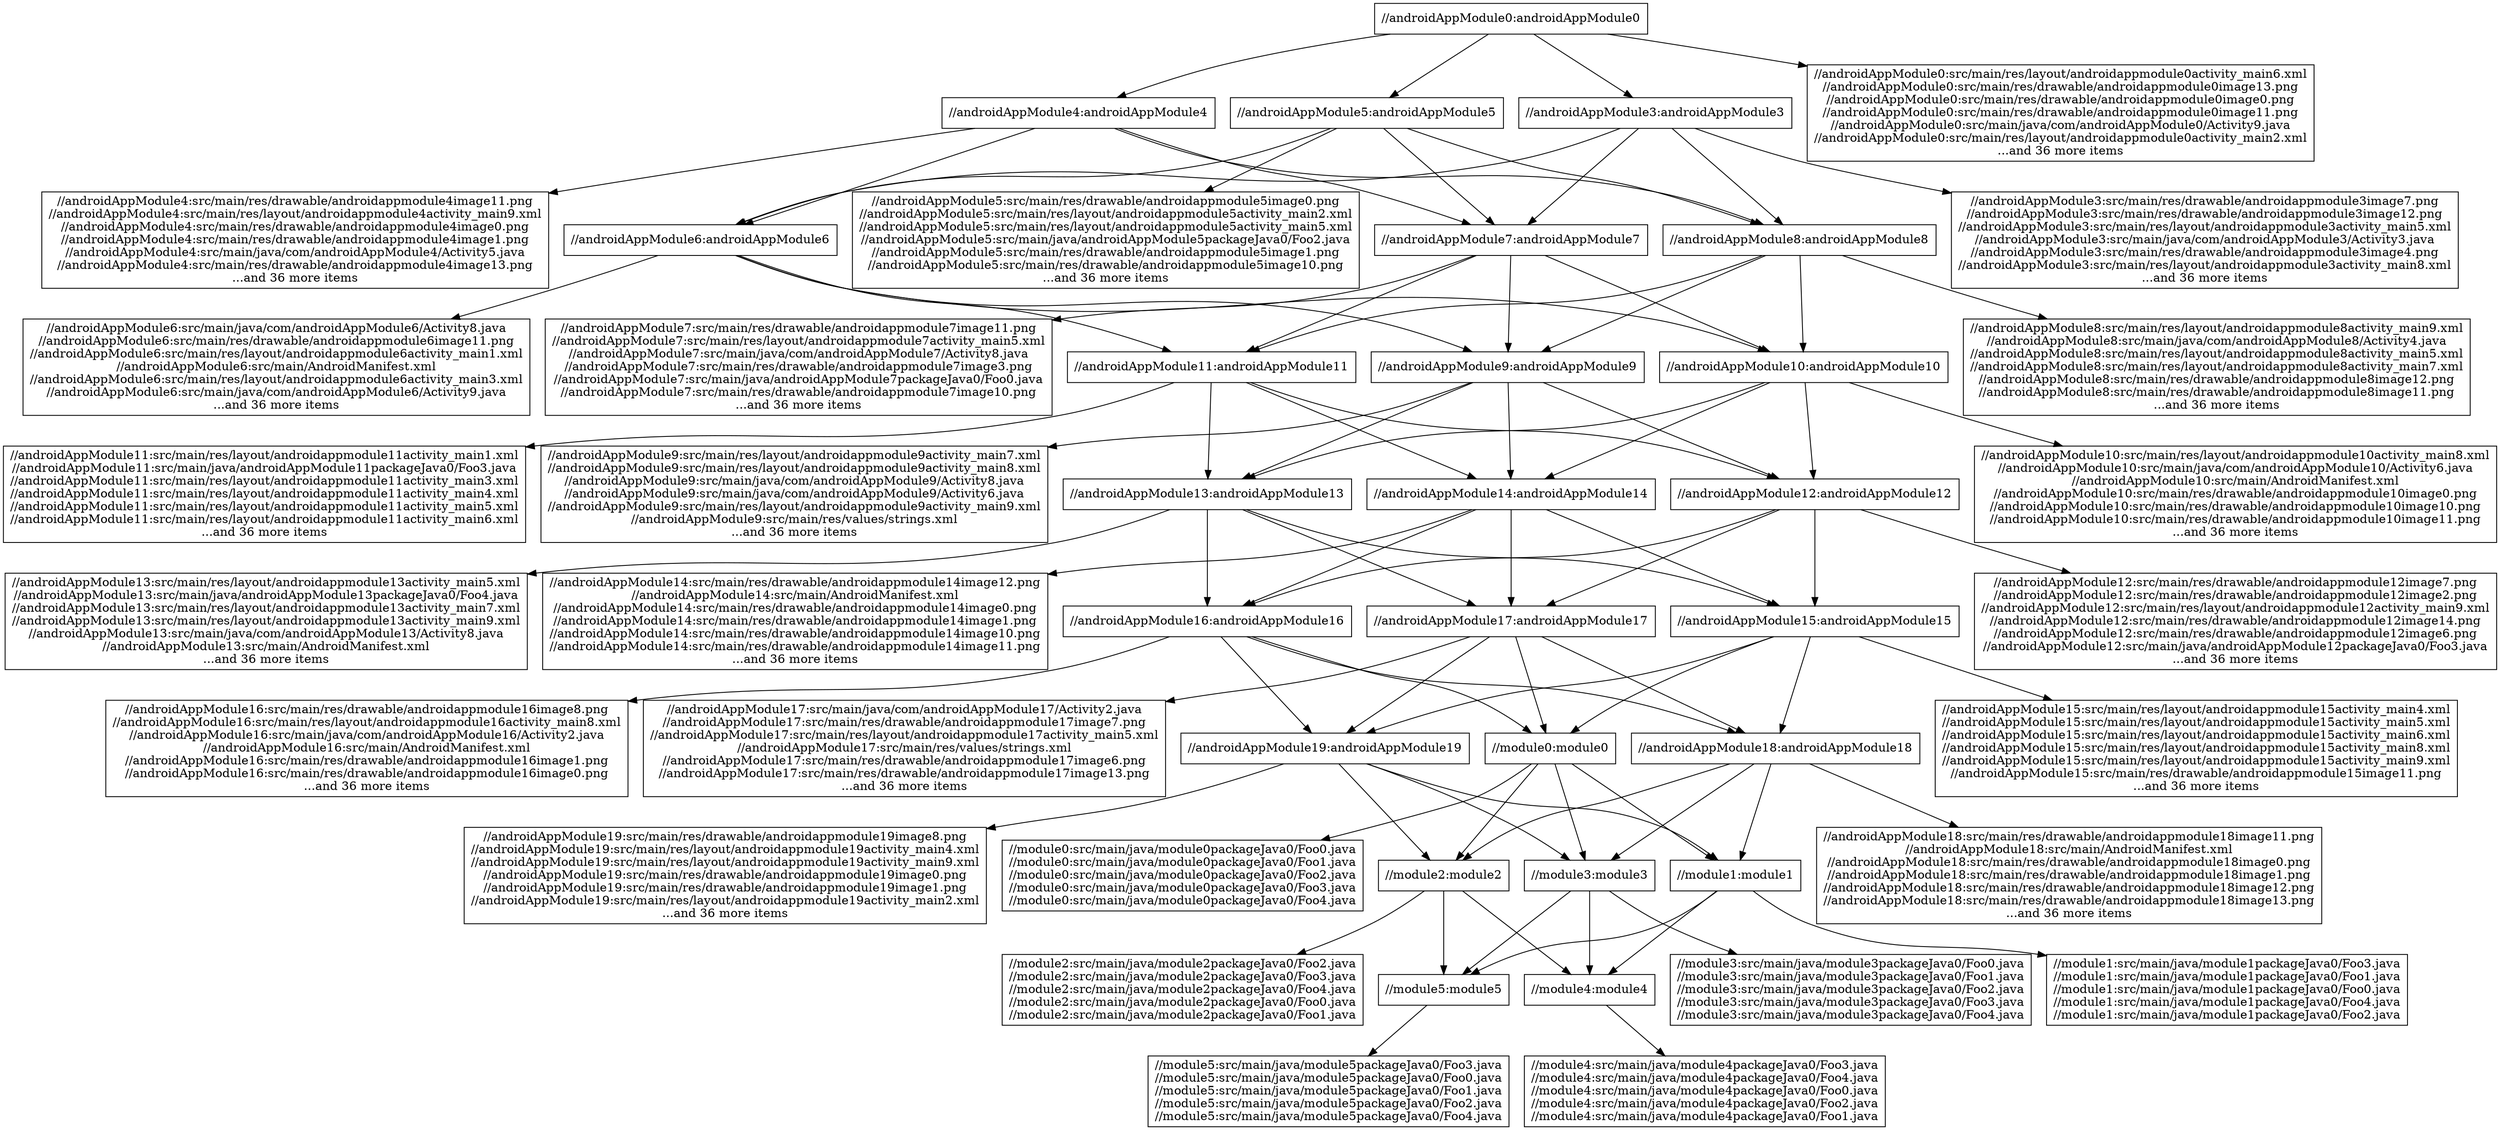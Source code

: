 digraph mygraph {
  node [shape=box];
"//androidAppModule0:androidAppModule0"
"//androidAppModule0:androidAppModule0" -> "//androidAppModule3:androidAppModule3"
"//androidAppModule0:androidAppModule0" -> "//androidAppModule4:androidAppModule4"
"//androidAppModule0:androidAppModule0" -> "//androidAppModule0:src/main/res/layout/androidappmodule0activity_main6.xml\n//androidAppModule0:src/main/res/drawable/androidappmodule0image13.png\n//androidAppModule0:src/main/res/drawable/androidappmodule0image0.png\n//androidAppModule0:src/main/res/drawable/androidappmodule0image11.png\n//androidAppModule0:src/main/java/com/androidAppModule0/Activity9.java\n//androidAppModule0:src/main/res/layout/androidappmodule0activity_main2.xml\n...and 36 more items"
"//androidAppModule0:androidAppModule0" -> "//androidAppModule5:androidAppModule5"
"//androidAppModule3:androidAppModule3"
"//androidAppModule3:androidAppModule3" -> "//androidAppModule6:androidAppModule6"
"//androidAppModule3:androidAppModule3" -> "//androidAppModule7:androidAppModule7"
"//androidAppModule3:androidAppModule3" -> "//androidAppModule3:src/main/res/drawable/androidappmodule3image7.png\n//androidAppModule3:src/main/res/drawable/androidappmodule3image12.png\n//androidAppModule3:src/main/res/layout/androidappmodule3activity_main5.xml\n//androidAppModule3:src/main/java/com/androidAppModule3/Activity3.java\n//androidAppModule3:src/main/res/drawable/androidappmodule3image4.png\n//androidAppModule3:src/main/res/layout/androidappmodule3activity_main8.xml\n...and 36 more items"
"//androidAppModule3:androidAppModule3" -> "//androidAppModule8:androidAppModule8"
"//androidAppModule3:src/main/res/drawable/androidappmodule3image7.png\n//androidAppModule3:src/main/res/drawable/androidappmodule3image12.png\n//androidAppModule3:src/main/res/layout/androidappmodule3activity_main5.xml\n//androidAppModule3:src/main/java/com/androidAppModule3/Activity3.java\n//androidAppModule3:src/main/res/drawable/androidappmodule3image4.png\n//androidAppModule3:src/main/res/layout/androidappmodule3activity_main8.xml\n...and 36 more items"
"//androidAppModule4:androidAppModule4"
"//androidAppModule4:androidAppModule4" -> "//androidAppModule6:androidAppModule6"
"//androidAppModule4:androidAppModule4" -> "//androidAppModule7:androidAppModule7"
"//androidAppModule4:androidAppModule4" -> "//androidAppModule4:src/main/res/drawable/androidappmodule4image11.png\n//androidAppModule4:src/main/res/layout/androidappmodule4activity_main9.xml\n//androidAppModule4:src/main/res/drawable/androidappmodule4image0.png\n//androidAppModule4:src/main/res/drawable/androidappmodule4image1.png\n//androidAppModule4:src/main/java/com/androidAppModule4/Activity5.java\n//androidAppModule4:src/main/res/drawable/androidappmodule4image13.png\n...and 36 more items"
"//androidAppModule4:androidAppModule4" -> "//androidAppModule8:androidAppModule8"
"//androidAppModule4:src/main/res/drawable/androidappmodule4image11.png\n//androidAppModule4:src/main/res/layout/androidappmodule4activity_main9.xml\n//androidAppModule4:src/main/res/drawable/androidappmodule4image0.png\n//androidAppModule4:src/main/res/drawable/androidappmodule4image1.png\n//androidAppModule4:src/main/java/com/androidAppModule4/Activity5.java\n//androidAppModule4:src/main/res/drawable/androidappmodule4image13.png\n...and 36 more items"
"//androidAppModule5:androidAppModule5"
"//androidAppModule5:androidAppModule5" -> "//androidAppModule6:androidAppModule6"
"//androidAppModule5:androidAppModule5" -> "//androidAppModule7:androidAppModule7"
"//androidAppModule5:androidAppModule5" -> "//androidAppModule5:src/main/res/drawable/androidappmodule5image0.png\n//androidAppModule5:src/main/res/layout/androidappmodule5activity_main2.xml\n//androidAppModule5:src/main/res/layout/androidappmodule5activity_main5.xml\n//androidAppModule5:src/main/java/androidAppModule5packageJava0/Foo2.java\n//androidAppModule5:src/main/res/drawable/androidappmodule5image1.png\n//androidAppModule5:src/main/res/drawable/androidappmodule5image10.png\n...and 36 more items"
"//androidAppModule5:androidAppModule5" -> "//androidAppModule8:androidAppModule8"
"//androidAppModule8:androidAppModule8"
"//androidAppModule8:androidAppModule8" -> "//androidAppModule10:androidAppModule10"
"//androidAppModule8:androidAppModule8" -> "//androidAppModule11:androidAppModule11"
"//androidAppModule8:androidAppModule8" -> "//androidAppModule8:src/main/res/layout/androidappmodule8activity_main9.xml\n//androidAppModule8:src/main/java/com/androidAppModule8/Activity4.java\n//androidAppModule8:src/main/res/layout/androidappmodule8activity_main5.xml\n//androidAppModule8:src/main/res/layout/androidappmodule8activity_main7.xml\n//androidAppModule8:src/main/res/drawable/androidappmodule8image12.png\n//androidAppModule8:src/main/res/drawable/androidappmodule8image11.png\n...and 36 more items"
"//androidAppModule8:androidAppModule8" -> "//androidAppModule9:androidAppModule9"
"//androidAppModule8:src/main/res/layout/androidappmodule8activity_main9.xml\n//androidAppModule8:src/main/java/com/androidAppModule8/Activity4.java\n//androidAppModule8:src/main/res/layout/androidappmodule8activity_main5.xml\n//androidAppModule8:src/main/res/layout/androidappmodule8activity_main7.xml\n//androidAppModule8:src/main/res/drawable/androidappmodule8image12.png\n//androidAppModule8:src/main/res/drawable/androidappmodule8image11.png\n...and 36 more items"
"//androidAppModule5:src/main/res/drawable/androidappmodule5image0.png\n//androidAppModule5:src/main/res/layout/androidappmodule5activity_main2.xml\n//androidAppModule5:src/main/res/layout/androidappmodule5activity_main5.xml\n//androidAppModule5:src/main/java/androidAppModule5packageJava0/Foo2.java\n//androidAppModule5:src/main/res/drawable/androidappmodule5image1.png\n//androidAppModule5:src/main/res/drawable/androidappmodule5image10.png\n...and 36 more items"
"//androidAppModule7:androidAppModule7"
"//androidAppModule7:androidAppModule7" -> "//androidAppModule10:androidAppModule10"
"//androidAppModule7:androidAppModule7" -> "//androidAppModule11:androidAppModule11"
"//androidAppModule7:androidAppModule7" -> "//androidAppModule7:src/main/res/drawable/androidappmodule7image11.png\n//androidAppModule7:src/main/res/layout/androidappmodule7activity_main5.xml\n//androidAppModule7:src/main/java/com/androidAppModule7/Activity8.java\n//androidAppModule7:src/main/res/drawable/androidappmodule7image3.png\n//androidAppModule7:src/main/java/androidAppModule7packageJava0/Foo0.java\n//androidAppModule7:src/main/res/drawable/androidappmodule7image10.png\n...and 36 more items"
"//androidAppModule7:androidAppModule7" -> "//androidAppModule9:androidAppModule9"
"//androidAppModule7:src/main/res/drawable/androidappmodule7image11.png\n//androidAppModule7:src/main/res/layout/androidappmodule7activity_main5.xml\n//androidAppModule7:src/main/java/com/androidAppModule7/Activity8.java\n//androidAppModule7:src/main/res/drawable/androidappmodule7image3.png\n//androidAppModule7:src/main/java/androidAppModule7packageJava0/Foo0.java\n//androidAppModule7:src/main/res/drawable/androidappmodule7image10.png\n...and 36 more items"
"//androidAppModule6:androidAppModule6"
"//androidAppModule6:androidAppModule6" -> "//androidAppModule10:androidAppModule10"
"//androidAppModule6:androidAppModule6" -> "//androidAppModule11:androidAppModule11"
"//androidAppModule6:androidAppModule6" -> "//androidAppModule6:src/main/java/com/androidAppModule6/Activity8.java\n//androidAppModule6:src/main/res/drawable/androidappmodule6image11.png\n//androidAppModule6:src/main/res/layout/androidappmodule6activity_main1.xml\n//androidAppModule6:src/main/AndroidManifest.xml\n//androidAppModule6:src/main/res/layout/androidappmodule6activity_main3.xml\n//androidAppModule6:src/main/java/com/androidAppModule6/Activity9.java\n...and 36 more items"
"//androidAppModule6:androidAppModule6" -> "//androidAppModule9:androidAppModule9"
"//androidAppModule9:androidAppModule9"
"//androidAppModule9:androidAppModule9" -> "//androidAppModule12:androidAppModule12"
"//androidAppModule9:androidAppModule9" -> "//androidAppModule9:src/main/res/layout/androidappmodule9activity_main7.xml\n//androidAppModule9:src/main/res/layout/androidappmodule9activity_main8.xml\n//androidAppModule9:src/main/java/com/androidAppModule9/Activity8.java\n//androidAppModule9:src/main/java/com/androidAppModule9/Activity6.java\n//androidAppModule9:src/main/res/layout/androidappmodule9activity_main9.xml\n//androidAppModule9:src/main/res/values/strings.xml\n...and 36 more items"
"//androidAppModule9:androidAppModule9" -> "//androidAppModule13:androidAppModule13"
"//androidAppModule9:androidAppModule9" -> "//androidAppModule14:androidAppModule14"
"//androidAppModule9:src/main/res/layout/androidappmodule9activity_main7.xml\n//androidAppModule9:src/main/res/layout/androidappmodule9activity_main8.xml\n//androidAppModule9:src/main/java/com/androidAppModule9/Activity8.java\n//androidAppModule9:src/main/java/com/androidAppModule9/Activity6.java\n//androidAppModule9:src/main/res/layout/androidappmodule9activity_main9.xml\n//androidAppModule9:src/main/res/values/strings.xml\n...and 36 more items"
"//androidAppModule6:src/main/java/com/androidAppModule6/Activity8.java\n//androidAppModule6:src/main/res/drawable/androidappmodule6image11.png\n//androidAppModule6:src/main/res/layout/androidappmodule6activity_main1.xml\n//androidAppModule6:src/main/AndroidManifest.xml\n//androidAppModule6:src/main/res/layout/androidappmodule6activity_main3.xml\n//androidAppModule6:src/main/java/com/androidAppModule6/Activity9.java\n...and 36 more items"
"//androidAppModule11:androidAppModule11"
"//androidAppModule11:androidAppModule11" -> "//androidAppModule12:androidAppModule12"
"//androidAppModule11:androidAppModule11" -> "//androidAppModule13:androidAppModule13"
"//androidAppModule11:androidAppModule11" -> "//androidAppModule11:src/main/res/layout/androidappmodule11activity_main1.xml\n//androidAppModule11:src/main/java/androidAppModule11packageJava0/Foo3.java\n//androidAppModule11:src/main/res/layout/androidappmodule11activity_main3.xml\n//androidAppModule11:src/main/res/layout/androidappmodule11activity_main4.xml\n//androidAppModule11:src/main/res/layout/androidappmodule11activity_main5.xml\n//androidAppModule11:src/main/res/layout/androidappmodule11activity_main6.xml\n...and 36 more items"
"//androidAppModule11:androidAppModule11" -> "//androidAppModule14:androidAppModule14"
"//androidAppModule11:src/main/res/layout/androidappmodule11activity_main1.xml\n//androidAppModule11:src/main/java/androidAppModule11packageJava0/Foo3.java\n//androidAppModule11:src/main/res/layout/androidappmodule11activity_main3.xml\n//androidAppModule11:src/main/res/layout/androidappmodule11activity_main4.xml\n//androidAppModule11:src/main/res/layout/androidappmodule11activity_main5.xml\n//androidAppModule11:src/main/res/layout/androidappmodule11activity_main6.xml\n...and 36 more items"
"//androidAppModule10:androidAppModule10"
"//androidAppModule10:androidAppModule10" -> "//androidAppModule12:androidAppModule12"
"//androidAppModule10:androidAppModule10" -> "//androidAppModule13:androidAppModule13"
"//androidAppModule10:androidAppModule10" -> "//androidAppModule10:src/main/res/layout/androidappmodule10activity_main8.xml\n//androidAppModule10:src/main/java/com/androidAppModule10/Activity6.java\n//androidAppModule10:src/main/AndroidManifest.xml\n//androidAppModule10:src/main/res/drawable/androidappmodule10image0.png\n//androidAppModule10:src/main/res/drawable/androidappmodule10image10.png\n//androidAppModule10:src/main/res/drawable/androidappmodule10image11.png\n...and 36 more items"
"//androidAppModule10:androidAppModule10" -> "//androidAppModule14:androidAppModule14"
"//androidAppModule14:androidAppModule14"
"//androidAppModule14:androidAppModule14" -> "//androidAppModule15:androidAppModule15"
"//androidAppModule14:androidAppModule14" -> "//androidAppModule16:androidAppModule16"
"//androidAppModule14:androidAppModule14" -> "//androidAppModule14:src/main/res/drawable/androidappmodule14image12.png\n//androidAppModule14:src/main/AndroidManifest.xml\n//androidAppModule14:src/main/res/drawable/androidappmodule14image0.png\n//androidAppModule14:src/main/res/drawable/androidappmodule14image1.png\n//androidAppModule14:src/main/res/drawable/androidappmodule14image10.png\n//androidAppModule14:src/main/res/drawable/androidappmodule14image11.png\n...and 36 more items"
"//androidAppModule14:androidAppModule14" -> "//androidAppModule17:androidAppModule17"
"//androidAppModule14:src/main/res/drawable/androidappmodule14image12.png\n//androidAppModule14:src/main/AndroidManifest.xml\n//androidAppModule14:src/main/res/drawable/androidappmodule14image0.png\n//androidAppModule14:src/main/res/drawable/androidappmodule14image1.png\n//androidAppModule14:src/main/res/drawable/androidappmodule14image10.png\n//androidAppModule14:src/main/res/drawable/androidappmodule14image11.png\n...and 36 more items"
"//androidAppModule10:src/main/res/layout/androidappmodule10activity_main8.xml\n//androidAppModule10:src/main/java/com/androidAppModule10/Activity6.java\n//androidAppModule10:src/main/AndroidManifest.xml\n//androidAppModule10:src/main/res/drawable/androidappmodule10image0.png\n//androidAppModule10:src/main/res/drawable/androidappmodule10image10.png\n//androidAppModule10:src/main/res/drawable/androidappmodule10image11.png\n...and 36 more items"
"//androidAppModule13:androidAppModule13"
"//androidAppModule13:androidAppModule13" -> "//androidAppModule15:androidAppModule15"
"//androidAppModule13:androidAppModule13" -> "//androidAppModule16:androidAppModule16"
"//androidAppModule13:androidAppModule13" -> "//androidAppModule13:src/main/res/layout/androidappmodule13activity_main5.xml\n//androidAppModule13:src/main/java/androidAppModule13packageJava0/Foo4.java\n//androidAppModule13:src/main/res/layout/androidappmodule13activity_main7.xml\n//androidAppModule13:src/main/res/layout/androidappmodule13activity_main9.xml\n//androidAppModule13:src/main/java/com/androidAppModule13/Activity8.java\n//androidAppModule13:src/main/AndroidManifest.xml\n...and 36 more items"
"//androidAppModule13:androidAppModule13" -> "//androidAppModule17:androidAppModule17"
"//androidAppModule13:src/main/res/layout/androidappmodule13activity_main5.xml\n//androidAppModule13:src/main/java/androidAppModule13packageJava0/Foo4.java\n//androidAppModule13:src/main/res/layout/androidappmodule13activity_main7.xml\n//androidAppModule13:src/main/res/layout/androidappmodule13activity_main9.xml\n//androidAppModule13:src/main/java/com/androidAppModule13/Activity8.java\n//androidAppModule13:src/main/AndroidManifest.xml\n...and 36 more items"
"//androidAppModule12:androidAppModule12"
"//androidAppModule12:androidAppModule12" -> "//androidAppModule15:androidAppModule15"
"//androidAppModule12:androidAppModule12" -> "//androidAppModule16:androidAppModule16"
"//androidAppModule12:androidAppModule12" -> "//androidAppModule12:src/main/res/drawable/androidappmodule12image7.png\n//androidAppModule12:src/main/res/drawable/androidappmodule12image2.png\n//androidAppModule12:src/main/res/layout/androidappmodule12activity_main9.xml\n//androidAppModule12:src/main/res/drawable/androidappmodule12image14.png\n//androidAppModule12:src/main/res/drawable/androidappmodule12image6.png\n//androidAppModule12:src/main/java/androidAppModule12packageJava0/Foo3.java\n...and 36 more items"
"//androidAppModule12:androidAppModule12" -> "//androidAppModule17:androidAppModule17"
"//androidAppModule17:androidAppModule17"
"//androidAppModule17:androidAppModule17" -> "//androidAppModule18:androidAppModule18"
"//androidAppModule17:androidAppModule17" -> "//androidAppModule19:androidAppModule19"
"//androidAppModule17:androidAppModule17" -> "//androidAppModule17:src/main/java/com/androidAppModule17/Activity2.java\n//androidAppModule17:src/main/res/drawable/androidappmodule17image7.png\n//androidAppModule17:src/main/res/layout/androidappmodule17activity_main5.xml\n//androidAppModule17:src/main/res/values/strings.xml\n//androidAppModule17:src/main/res/drawable/androidappmodule17image6.png\n//androidAppModule17:src/main/res/drawable/androidappmodule17image13.png\n...and 36 more items"
"//androidAppModule17:androidAppModule17" -> "//module0:module0"
"//androidAppModule17:src/main/java/com/androidAppModule17/Activity2.java\n//androidAppModule17:src/main/res/drawable/androidappmodule17image7.png\n//androidAppModule17:src/main/res/layout/androidappmodule17activity_main5.xml\n//androidAppModule17:src/main/res/values/strings.xml\n//androidAppModule17:src/main/res/drawable/androidappmodule17image6.png\n//androidAppModule17:src/main/res/drawable/androidappmodule17image13.png\n...and 36 more items"
"//androidAppModule12:src/main/res/drawable/androidappmodule12image7.png\n//androidAppModule12:src/main/res/drawable/androidappmodule12image2.png\n//androidAppModule12:src/main/res/layout/androidappmodule12activity_main9.xml\n//androidAppModule12:src/main/res/drawable/androidappmodule12image14.png\n//androidAppModule12:src/main/res/drawable/androidappmodule12image6.png\n//androidAppModule12:src/main/java/androidAppModule12packageJava0/Foo3.java\n...and 36 more items"
"//androidAppModule16:androidAppModule16"
"//androidAppModule16:androidAppModule16" -> "//androidAppModule18:androidAppModule18"
"//androidAppModule16:androidAppModule16" -> "//androidAppModule16:src/main/res/drawable/androidappmodule16image8.png\n//androidAppModule16:src/main/res/layout/androidappmodule16activity_main8.xml\n//androidAppModule16:src/main/java/com/androidAppModule16/Activity2.java\n//androidAppModule16:src/main/AndroidManifest.xml\n//androidAppModule16:src/main/res/drawable/androidappmodule16image1.png\n//androidAppModule16:src/main/res/drawable/androidappmodule16image0.png\n...and 36 more items"
"//androidAppModule16:androidAppModule16" -> "//androidAppModule19:androidAppModule19"
"//androidAppModule16:androidAppModule16" -> "//module0:module0"
"//androidAppModule16:src/main/res/drawable/androidappmodule16image8.png\n//androidAppModule16:src/main/res/layout/androidappmodule16activity_main8.xml\n//androidAppModule16:src/main/java/com/androidAppModule16/Activity2.java\n//androidAppModule16:src/main/AndroidManifest.xml\n//androidAppModule16:src/main/res/drawable/androidappmodule16image1.png\n//androidAppModule16:src/main/res/drawable/androidappmodule16image0.png\n...and 36 more items"
"//androidAppModule15:androidAppModule15"
"//androidAppModule15:androidAppModule15" -> "//androidAppModule18:androidAppModule18"
"//androidAppModule15:androidAppModule15" -> "//androidAppModule19:androidAppModule19"
"//androidAppModule15:androidAppModule15" -> "//androidAppModule15:src/main/res/layout/androidappmodule15activity_main4.xml\n//androidAppModule15:src/main/res/layout/androidappmodule15activity_main5.xml\n//androidAppModule15:src/main/res/layout/androidappmodule15activity_main6.xml\n//androidAppModule15:src/main/res/layout/androidappmodule15activity_main8.xml\n//androidAppModule15:src/main/res/layout/androidappmodule15activity_main9.xml\n//androidAppModule15:src/main/res/drawable/androidappmodule15image11.png\n...and 36 more items"
"//androidAppModule15:androidAppModule15" -> "//module0:module0"
"//module0:module0"
"//module0:module0" -> "//module1:module1"
"//module0:module0" -> "//module2:module2"
"//module0:module0" -> "//module0:src/main/java/module0packageJava0/Foo0.java\n//module0:src/main/java/module0packageJava0/Foo1.java\n//module0:src/main/java/module0packageJava0/Foo2.java\n//module0:src/main/java/module0packageJava0/Foo3.java\n//module0:src/main/java/module0packageJava0/Foo4.java"
"//module0:module0" -> "//module3:module3"
"//module0:src/main/java/module0packageJava0/Foo0.java\n//module0:src/main/java/module0packageJava0/Foo1.java\n//module0:src/main/java/module0packageJava0/Foo2.java\n//module0:src/main/java/module0packageJava0/Foo3.java\n//module0:src/main/java/module0packageJava0/Foo4.java"
"//androidAppModule15:src/main/res/layout/androidappmodule15activity_main4.xml\n//androidAppModule15:src/main/res/layout/androidappmodule15activity_main5.xml\n//androidAppModule15:src/main/res/layout/androidappmodule15activity_main6.xml\n//androidAppModule15:src/main/res/layout/androidappmodule15activity_main8.xml\n//androidAppModule15:src/main/res/layout/androidappmodule15activity_main9.xml\n//androidAppModule15:src/main/res/drawable/androidappmodule15image11.png\n...and 36 more items"
"//androidAppModule19:androidAppModule19"
"//androidAppModule19:androidAppModule19" -> "//module1:module1"
"//androidAppModule19:androidAppModule19" -> "//module2:module2"
"//androidAppModule19:androidAppModule19" -> "//androidAppModule19:src/main/res/drawable/androidappmodule19image8.png\n//androidAppModule19:src/main/res/layout/androidappmodule19activity_main4.xml\n//androidAppModule19:src/main/res/layout/androidappmodule19activity_main9.xml\n//androidAppModule19:src/main/res/drawable/androidappmodule19image0.png\n//androidAppModule19:src/main/res/drawable/androidappmodule19image1.png\n//androidAppModule19:src/main/res/layout/androidappmodule19activity_main2.xml\n...and 36 more items"
"//androidAppModule19:androidAppModule19" -> "//module3:module3"
"//androidAppModule19:src/main/res/drawable/androidappmodule19image8.png\n//androidAppModule19:src/main/res/layout/androidappmodule19activity_main4.xml\n//androidAppModule19:src/main/res/layout/androidappmodule19activity_main9.xml\n//androidAppModule19:src/main/res/drawable/androidappmodule19image0.png\n//androidAppModule19:src/main/res/drawable/androidappmodule19image1.png\n//androidAppModule19:src/main/res/layout/androidappmodule19activity_main2.xml\n...and 36 more items"
"//androidAppModule18:androidAppModule18"
"//androidAppModule18:androidAppModule18" -> "//module1:module1"
"//androidAppModule18:androidAppModule18" -> "//module2:module2"
"//androidAppModule18:androidAppModule18" -> "//androidAppModule18:src/main/res/drawable/androidappmodule18image11.png\n//androidAppModule18:src/main/AndroidManifest.xml\n//androidAppModule18:src/main/res/drawable/androidappmodule18image0.png\n//androidAppModule18:src/main/res/drawable/androidappmodule18image1.png\n//androidAppModule18:src/main/res/drawable/androidappmodule18image12.png\n//androidAppModule18:src/main/res/drawable/androidappmodule18image13.png\n...and 36 more items"
"//androidAppModule18:androidAppModule18" -> "//module3:module3"
"//module3:module3"
"//module3:module3" -> "//module4:module4"
"//module3:module3" -> "//module3:src/main/java/module3packageJava0/Foo0.java\n//module3:src/main/java/module3packageJava0/Foo1.java\n//module3:src/main/java/module3packageJava0/Foo2.java\n//module3:src/main/java/module3packageJava0/Foo3.java\n//module3:src/main/java/module3packageJava0/Foo4.java"
"//module3:module3" -> "//module5:module5"
"//module3:src/main/java/module3packageJava0/Foo0.java\n//module3:src/main/java/module3packageJava0/Foo1.java\n//module3:src/main/java/module3packageJava0/Foo2.java\n//module3:src/main/java/module3packageJava0/Foo3.java\n//module3:src/main/java/module3packageJava0/Foo4.java"
"//androidAppModule18:src/main/res/drawable/androidappmodule18image11.png\n//androidAppModule18:src/main/AndroidManifest.xml\n//androidAppModule18:src/main/res/drawable/androidappmodule18image0.png\n//androidAppModule18:src/main/res/drawable/androidappmodule18image1.png\n//androidAppModule18:src/main/res/drawable/androidappmodule18image12.png\n//androidAppModule18:src/main/res/drawable/androidappmodule18image13.png\n...and 36 more items"
"//module2:module2"
"//module2:module2" -> "//module4:module4"
"//module2:module2" -> "//module2:src/main/java/module2packageJava0/Foo2.java\n//module2:src/main/java/module2packageJava0/Foo3.java\n//module2:src/main/java/module2packageJava0/Foo4.java\n//module2:src/main/java/module2packageJava0/Foo0.java\n//module2:src/main/java/module2packageJava0/Foo1.java"
"//module2:module2" -> "//module5:module5"
"//module2:src/main/java/module2packageJava0/Foo2.java\n//module2:src/main/java/module2packageJava0/Foo3.java\n//module2:src/main/java/module2packageJava0/Foo4.java\n//module2:src/main/java/module2packageJava0/Foo0.java\n//module2:src/main/java/module2packageJava0/Foo1.java"
"//module1:module1"
"//module1:module1" -> "//module5:module5"
"//module1:module1" -> "//module1:src/main/java/module1packageJava0/Foo3.java\n//module1:src/main/java/module1packageJava0/Foo1.java\n//module1:src/main/java/module1packageJava0/Foo0.java\n//module1:src/main/java/module1packageJava0/Foo4.java\n//module1:src/main/java/module1packageJava0/Foo2.java"
"//module1:module1" -> "//module4:module4"
"//module4:module4"
"//module4:module4" -> "//module4:src/main/java/module4packageJava0/Foo3.java\n//module4:src/main/java/module4packageJava0/Foo4.java\n//module4:src/main/java/module4packageJava0/Foo0.java\n//module4:src/main/java/module4packageJava0/Foo2.java\n//module4:src/main/java/module4packageJava0/Foo1.java"
"//module4:src/main/java/module4packageJava0/Foo3.java\n//module4:src/main/java/module4packageJava0/Foo4.java\n//module4:src/main/java/module4packageJava0/Foo0.java\n//module4:src/main/java/module4packageJava0/Foo2.java\n//module4:src/main/java/module4packageJava0/Foo1.java"
"//module1:src/main/java/module1packageJava0/Foo3.java\n//module1:src/main/java/module1packageJava0/Foo1.java\n//module1:src/main/java/module1packageJava0/Foo0.java\n//module1:src/main/java/module1packageJava0/Foo4.java\n//module1:src/main/java/module1packageJava0/Foo2.java"
"//module5:module5"
"//module5:module5" -> "//module5:src/main/java/module5packageJava0/Foo3.java\n//module5:src/main/java/module5packageJava0/Foo0.java\n//module5:src/main/java/module5packageJava0/Foo1.java\n//module5:src/main/java/module5packageJava0/Foo2.java\n//module5:src/main/java/module5packageJava0/Foo4.java"
"//module5:src/main/java/module5packageJava0/Foo3.java\n//module5:src/main/java/module5packageJava0/Foo0.java\n//module5:src/main/java/module5packageJava0/Foo1.java\n//module5:src/main/java/module5packageJava0/Foo2.java\n//module5:src/main/java/module5packageJava0/Foo4.java"
"//androidAppModule0:src/main/res/layout/androidappmodule0activity_main6.xml\n//androidAppModule0:src/main/res/drawable/androidappmodule0image13.png\n//androidAppModule0:src/main/res/drawable/androidappmodule0image0.png\n//androidAppModule0:src/main/res/drawable/androidappmodule0image11.png\n//androidAppModule0:src/main/java/com/androidAppModule0/Activity9.java\n//androidAppModule0:src/main/res/layout/androidappmodule0activity_main2.xml\n...and 36 more items"
}
